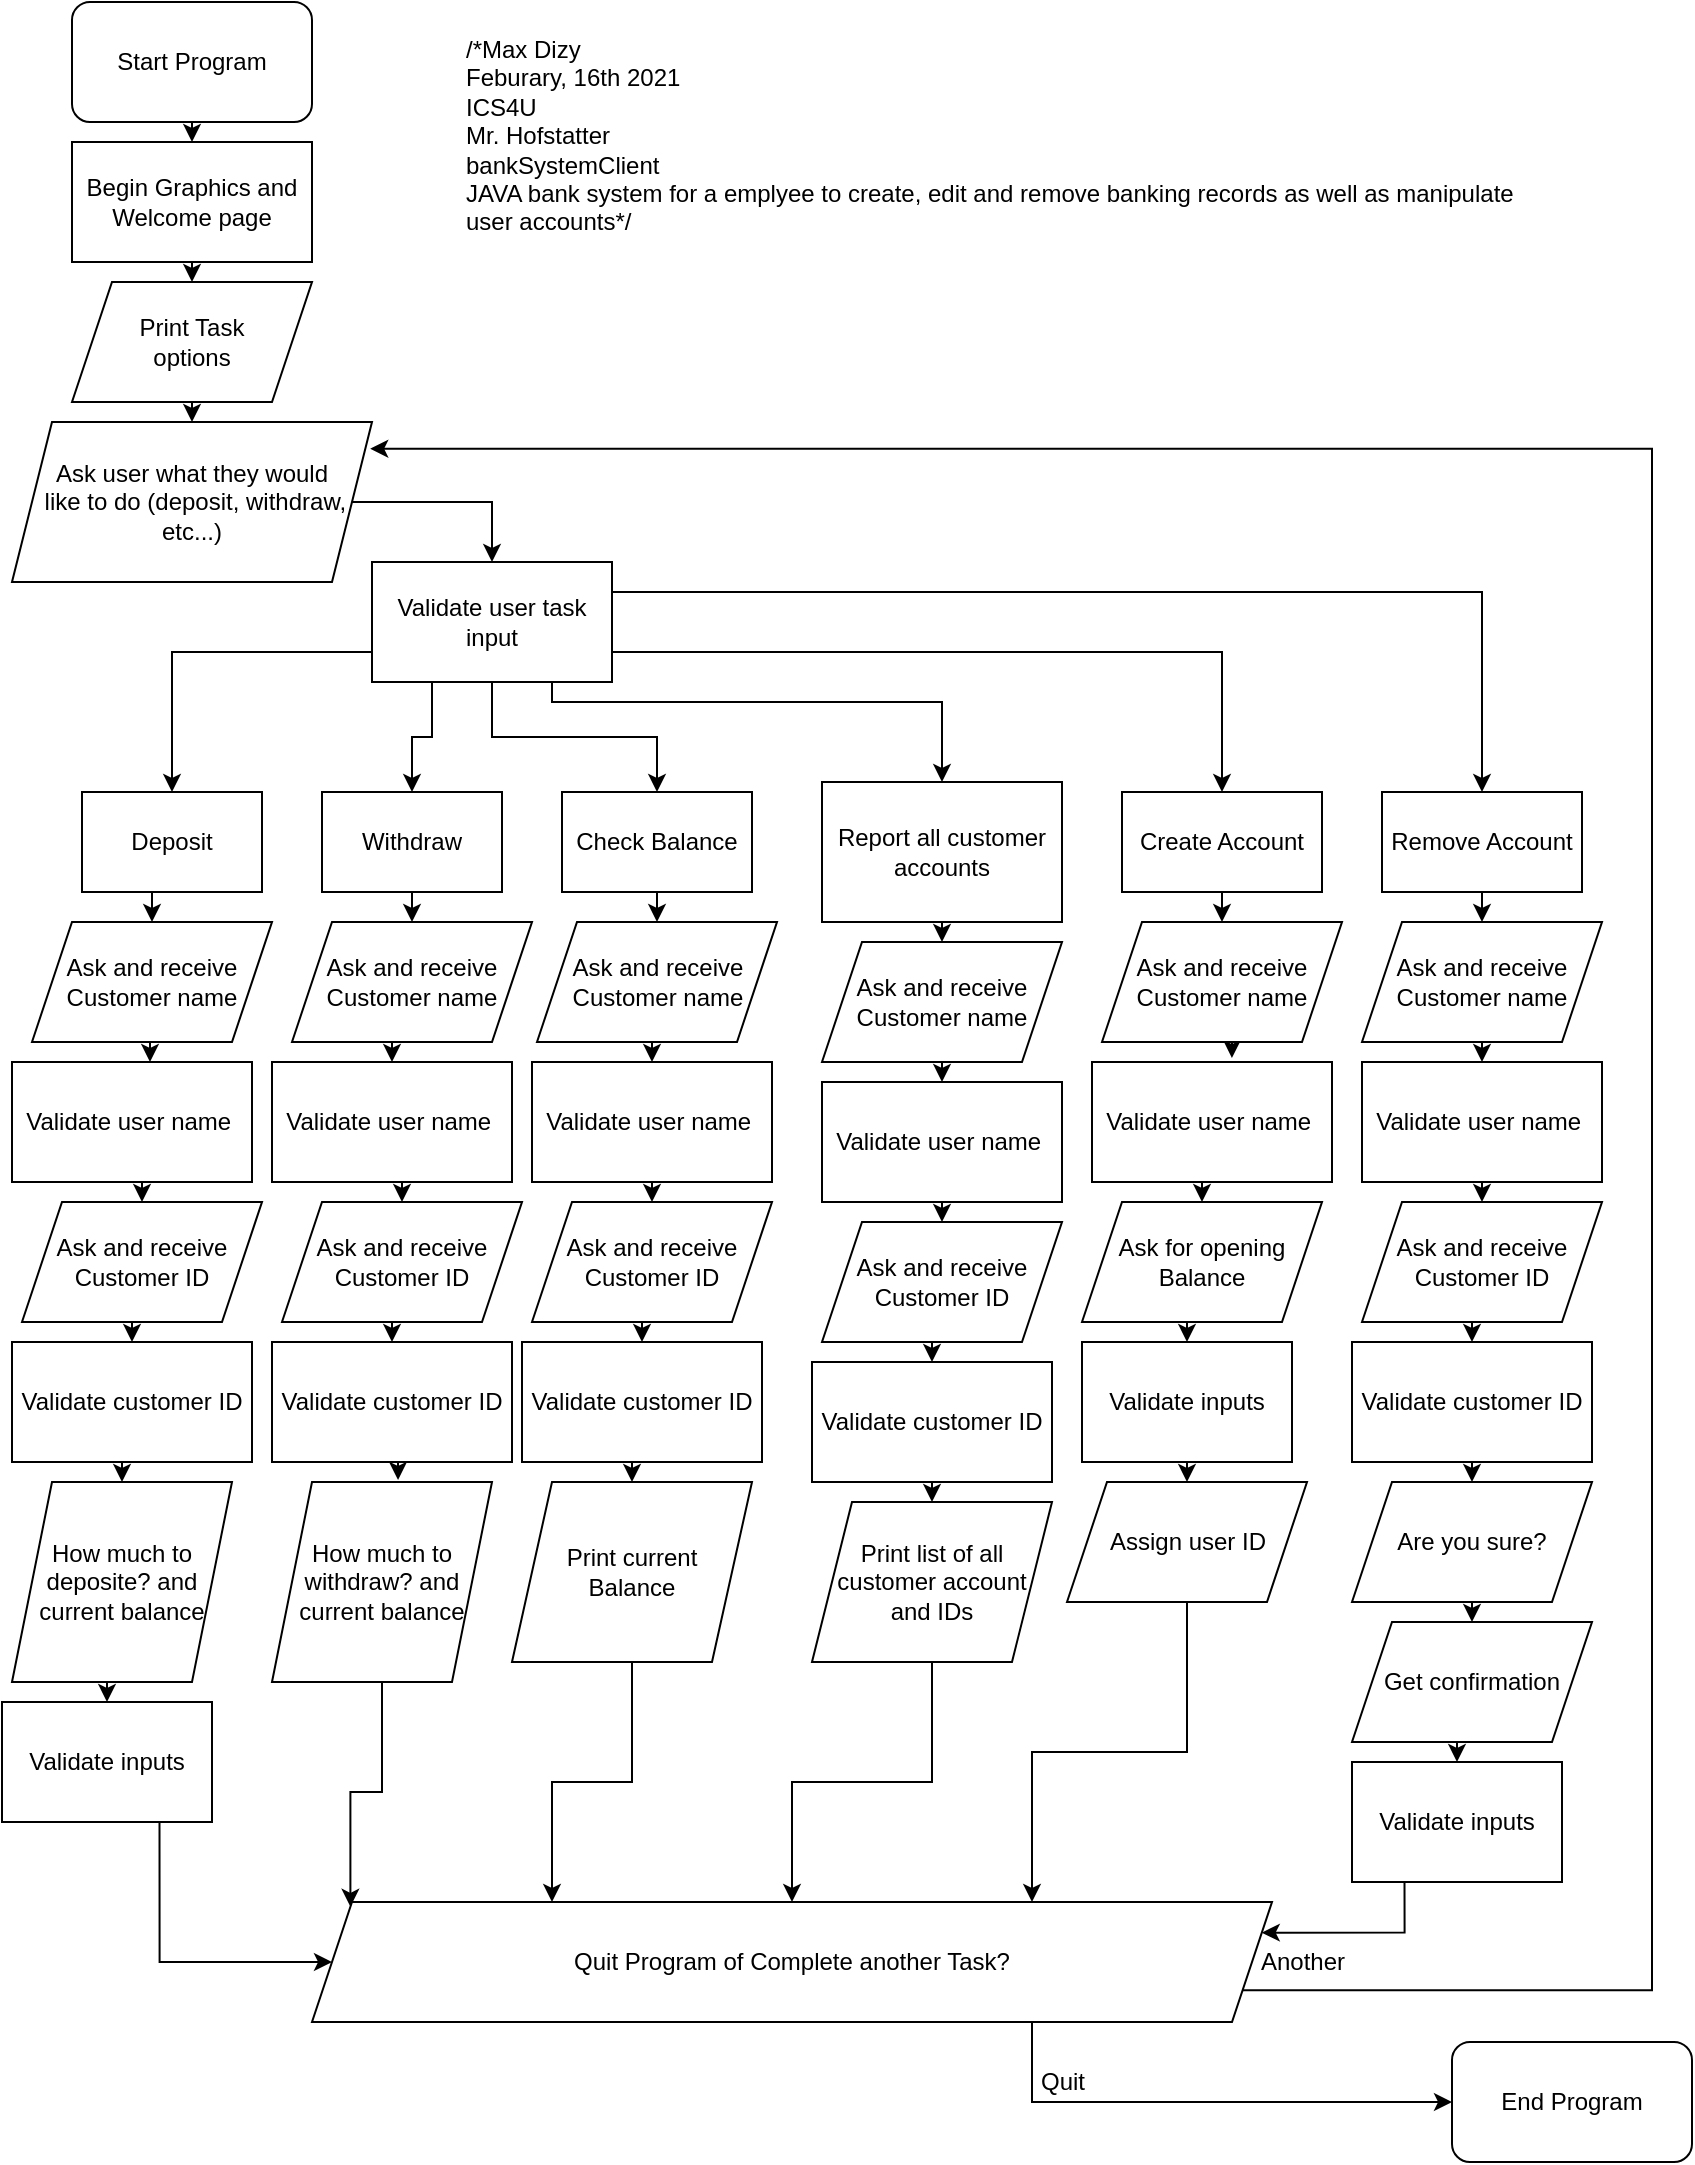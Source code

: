 <mxfile version="13.8.7" type="device"><diagram id="o7tpdZ11F8jsAVVmXsrB" name="Page-1"><mxGraphModel dx="1185" dy="595" grid="1" gridSize="10" guides="1" tooltips="1" connect="1" arrows="1" fold="1" page="1" pageScale="1" pageWidth="850" pageHeight="1100" math="0" shadow="0"><root><mxCell id="0"/><mxCell id="1" parent="0"/><mxCell id="bMxa3wwj_F6WBRuNxhuf-54" style="edgeStyle=orthogonalEdgeStyle;rounded=0;orthogonalLoop=1;jettySize=auto;html=1;exitX=0.5;exitY=1;exitDx=0;exitDy=0;entryX=0.5;entryY=0;entryDx=0;entryDy=0;" edge="1" parent="1" source="bMxa3wwj_F6WBRuNxhuf-1" target="bMxa3wwj_F6WBRuNxhuf-2"><mxGeometry relative="1" as="geometry"/></mxCell><mxCell id="bMxa3wwj_F6WBRuNxhuf-1" value="Start Program" style="rounded=1;whiteSpace=wrap;html=1;" vertex="1" parent="1"><mxGeometry x="40" y="20" width="120" height="60" as="geometry"/></mxCell><mxCell id="bMxa3wwj_F6WBRuNxhuf-55" style="edgeStyle=orthogonalEdgeStyle;rounded=0;orthogonalLoop=1;jettySize=auto;html=1;exitX=0.5;exitY=1;exitDx=0;exitDy=0;entryX=0.5;entryY=0;entryDx=0;entryDy=0;" edge="1" parent="1" source="bMxa3wwj_F6WBRuNxhuf-2" target="bMxa3wwj_F6WBRuNxhuf-27"><mxGeometry relative="1" as="geometry"/></mxCell><mxCell id="bMxa3wwj_F6WBRuNxhuf-2" value="Begin Graphics and Welcome page" style="rounded=0;whiteSpace=wrap;html=1;" vertex="1" parent="1"><mxGeometry x="40" y="90" width="120" height="60" as="geometry"/></mxCell><mxCell id="bMxa3wwj_F6WBRuNxhuf-57" style="edgeStyle=orthogonalEdgeStyle;rounded=0;orthogonalLoop=1;jettySize=auto;html=1;exitX=1;exitY=0.5;exitDx=0;exitDy=0;entryX=0.5;entryY=0;entryDx=0;entryDy=0;" edge="1" parent="1" source="bMxa3wwj_F6WBRuNxhuf-3" target="bMxa3wwj_F6WBRuNxhuf-8"><mxGeometry relative="1" as="geometry"><Array as="points"><mxPoint x="250" y="270"/></Array></mxGeometry></mxCell><mxCell id="bMxa3wwj_F6WBRuNxhuf-3" value="Ask user what they would&lt;br&gt;&amp;nbsp;like to do (deposit, withdraw, etc...)" style="shape=parallelogram;perimeter=parallelogramPerimeter;whiteSpace=wrap;html=1;fixedSize=1;" vertex="1" parent="1"><mxGeometry x="10" y="230" width="180" height="80" as="geometry"/></mxCell><mxCell id="bMxa3wwj_F6WBRuNxhuf-67" style="edgeStyle=orthogonalEdgeStyle;rounded=0;orthogonalLoop=1;jettySize=auto;html=1;exitX=0.5;exitY=1;exitDx=0;exitDy=0;entryX=0.575;entryY=0;entryDx=0;entryDy=0;entryPerimeter=0;" edge="1" parent="1" source="bMxa3wwj_F6WBRuNxhuf-5" target="bMxa3wwj_F6WBRuNxhuf-9"><mxGeometry relative="1" as="geometry"/></mxCell><mxCell id="bMxa3wwj_F6WBRuNxhuf-5" value="Ask and receive &lt;br&gt;Customer name" style="shape=parallelogram;perimeter=parallelogramPerimeter;whiteSpace=wrap;html=1;fixedSize=1;" vertex="1" parent="1"><mxGeometry x="20" y="480" width="120" height="60" as="geometry"/></mxCell><mxCell id="bMxa3wwj_F6WBRuNxhuf-59" style="edgeStyle=orthogonalEdgeStyle;rounded=0;orthogonalLoop=1;jettySize=auto;html=1;exitX=0;exitY=0.75;exitDx=0;exitDy=0;entryX=0.5;entryY=0;entryDx=0;entryDy=0;" edge="1" parent="1" source="bMxa3wwj_F6WBRuNxhuf-8" target="bMxa3wwj_F6WBRuNxhuf-11"><mxGeometry relative="1" as="geometry"/></mxCell><mxCell id="bMxa3wwj_F6WBRuNxhuf-60" style="edgeStyle=orthogonalEdgeStyle;rounded=0;orthogonalLoop=1;jettySize=auto;html=1;exitX=0.25;exitY=1;exitDx=0;exitDy=0;entryX=0.5;entryY=0;entryDx=0;entryDy=0;" edge="1" parent="1" source="bMxa3wwj_F6WBRuNxhuf-8" target="bMxa3wwj_F6WBRuNxhuf-12"><mxGeometry relative="1" as="geometry"/></mxCell><mxCell id="bMxa3wwj_F6WBRuNxhuf-61" style="edgeStyle=orthogonalEdgeStyle;rounded=0;orthogonalLoop=1;jettySize=auto;html=1;entryX=0.5;entryY=0;entryDx=0;entryDy=0;" edge="1" parent="1" source="bMxa3wwj_F6WBRuNxhuf-8" target="bMxa3wwj_F6WBRuNxhuf-13"><mxGeometry relative="1" as="geometry"/></mxCell><mxCell id="bMxa3wwj_F6WBRuNxhuf-62" style="edgeStyle=orthogonalEdgeStyle;rounded=0;orthogonalLoop=1;jettySize=auto;html=1;exitX=0.75;exitY=1;exitDx=0;exitDy=0;entryX=0.5;entryY=0;entryDx=0;entryDy=0;" edge="1" parent="1" source="bMxa3wwj_F6WBRuNxhuf-8" target="bMxa3wwj_F6WBRuNxhuf-14"><mxGeometry relative="1" as="geometry"><Array as="points"><mxPoint x="280" y="370"/><mxPoint x="475" y="370"/></Array></mxGeometry></mxCell><mxCell id="bMxa3wwj_F6WBRuNxhuf-63" style="edgeStyle=orthogonalEdgeStyle;rounded=0;orthogonalLoop=1;jettySize=auto;html=1;exitX=1;exitY=0.75;exitDx=0;exitDy=0;entryX=0.5;entryY=0;entryDx=0;entryDy=0;" edge="1" parent="1" source="bMxa3wwj_F6WBRuNxhuf-8" target="bMxa3wwj_F6WBRuNxhuf-16"><mxGeometry relative="1" as="geometry"/></mxCell><mxCell id="bMxa3wwj_F6WBRuNxhuf-64" style="edgeStyle=orthogonalEdgeStyle;rounded=0;orthogonalLoop=1;jettySize=auto;html=1;exitX=1;exitY=0.25;exitDx=0;exitDy=0;entryX=0.5;entryY=0;entryDx=0;entryDy=0;" edge="1" parent="1" source="bMxa3wwj_F6WBRuNxhuf-8" target="bMxa3wwj_F6WBRuNxhuf-15"><mxGeometry relative="1" as="geometry"/></mxCell><mxCell id="bMxa3wwj_F6WBRuNxhuf-8" value="Validate user task input" style="rounded=0;whiteSpace=wrap;html=1;" vertex="1" parent="1"><mxGeometry x="190" y="300" width="120" height="60" as="geometry"/></mxCell><mxCell id="bMxa3wwj_F6WBRuNxhuf-68" style="edgeStyle=orthogonalEdgeStyle;rounded=0;orthogonalLoop=1;jettySize=auto;html=1;exitX=0.5;exitY=1;exitDx=0;exitDy=0;entryX=0.5;entryY=0;entryDx=0;entryDy=0;" edge="1" parent="1" source="bMxa3wwj_F6WBRuNxhuf-9" target="bMxa3wwj_F6WBRuNxhuf-28"><mxGeometry relative="1" as="geometry"/></mxCell><mxCell id="bMxa3wwj_F6WBRuNxhuf-9" value="Validate user name&amp;nbsp;" style="rounded=0;whiteSpace=wrap;html=1;" vertex="1" parent="1"><mxGeometry x="10" y="550" width="120" height="60" as="geometry"/></mxCell><mxCell id="bMxa3wwj_F6WBRuNxhuf-66" style="edgeStyle=orthogonalEdgeStyle;rounded=0;orthogonalLoop=1;jettySize=auto;html=1;exitX=0.5;exitY=1;exitDx=0;exitDy=0;entryX=0.5;entryY=0;entryDx=0;entryDy=0;" edge="1" parent="1" source="bMxa3wwj_F6WBRuNxhuf-11" target="bMxa3wwj_F6WBRuNxhuf-5"><mxGeometry relative="1" as="geometry"/></mxCell><mxCell id="bMxa3wwj_F6WBRuNxhuf-11" value="Deposit" style="rounded=0;whiteSpace=wrap;html=1;" vertex="1" parent="1"><mxGeometry x="45" y="415" width="90" height="50" as="geometry"/></mxCell><mxCell id="bMxa3wwj_F6WBRuNxhuf-72" style="edgeStyle=orthogonalEdgeStyle;rounded=0;orthogonalLoop=1;jettySize=auto;html=1;exitX=0.5;exitY=1;exitDx=0;exitDy=0;entryX=0.5;entryY=0;entryDx=0;entryDy=0;" edge="1" parent="1" source="bMxa3wwj_F6WBRuNxhuf-12" target="bMxa3wwj_F6WBRuNxhuf-17"><mxGeometry relative="1" as="geometry"/></mxCell><mxCell id="bMxa3wwj_F6WBRuNxhuf-12" value="Withdraw" style="rounded=0;whiteSpace=wrap;html=1;" vertex="1" parent="1"><mxGeometry x="165" y="415" width="90" height="50" as="geometry"/></mxCell><mxCell id="bMxa3wwj_F6WBRuNxhuf-77" style="edgeStyle=orthogonalEdgeStyle;rounded=0;orthogonalLoop=1;jettySize=auto;html=1;exitX=0.5;exitY=1;exitDx=0;exitDy=0;entryX=0.5;entryY=0;entryDx=0;entryDy=0;" edge="1" parent="1" source="bMxa3wwj_F6WBRuNxhuf-13" target="bMxa3wwj_F6WBRuNxhuf-18"><mxGeometry relative="1" as="geometry"/></mxCell><mxCell id="bMxa3wwj_F6WBRuNxhuf-13" value="Check Balance" style="rounded=0;whiteSpace=wrap;html=1;" vertex="1" parent="1"><mxGeometry x="285" y="415" width="95" height="50" as="geometry"/></mxCell><mxCell id="bMxa3wwj_F6WBRuNxhuf-82" style="edgeStyle=orthogonalEdgeStyle;rounded=0;orthogonalLoop=1;jettySize=auto;html=1;exitX=0.5;exitY=1;exitDx=0;exitDy=0;entryX=0.5;entryY=0;entryDx=0;entryDy=0;" edge="1" parent="1" source="bMxa3wwj_F6WBRuNxhuf-14" target="bMxa3wwj_F6WBRuNxhuf-19"><mxGeometry relative="1" as="geometry"/></mxCell><mxCell id="bMxa3wwj_F6WBRuNxhuf-14" value="Report all customer accounts" style="rounded=0;whiteSpace=wrap;html=1;" vertex="1" parent="1"><mxGeometry x="415" y="410" width="120" height="70" as="geometry"/></mxCell><mxCell id="bMxa3wwj_F6WBRuNxhuf-93" style="edgeStyle=orthogonalEdgeStyle;rounded=0;orthogonalLoop=1;jettySize=auto;html=1;exitX=0.5;exitY=1;exitDx=0;exitDy=0;entryX=0.5;entryY=0;entryDx=0;entryDy=0;" edge="1" parent="1" source="bMxa3wwj_F6WBRuNxhuf-15" target="bMxa3wwj_F6WBRuNxhuf-21"><mxGeometry relative="1" as="geometry"/></mxCell><mxCell id="bMxa3wwj_F6WBRuNxhuf-15" value="Remove Account" style="rounded=0;whiteSpace=wrap;html=1;" vertex="1" parent="1"><mxGeometry x="695" y="415" width="100" height="50" as="geometry"/></mxCell><mxCell id="bMxa3wwj_F6WBRuNxhuf-87" style="edgeStyle=orthogonalEdgeStyle;rounded=0;orthogonalLoop=1;jettySize=auto;html=1;exitX=0.5;exitY=1;exitDx=0;exitDy=0;entryX=0.5;entryY=0;entryDx=0;entryDy=0;" edge="1" parent="1" source="bMxa3wwj_F6WBRuNxhuf-16" target="bMxa3wwj_F6WBRuNxhuf-20"><mxGeometry relative="1" as="geometry"/></mxCell><mxCell id="bMxa3wwj_F6WBRuNxhuf-16" value="Create Account" style="rounded=0;whiteSpace=wrap;html=1;" vertex="1" parent="1"><mxGeometry x="565" y="415" width="100" height="50" as="geometry"/></mxCell><mxCell id="bMxa3wwj_F6WBRuNxhuf-73" style="edgeStyle=orthogonalEdgeStyle;rounded=0;orthogonalLoop=1;jettySize=auto;html=1;exitX=0.5;exitY=1;exitDx=0;exitDy=0;entryX=0.5;entryY=0;entryDx=0;entryDy=0;" edge="1" parent="1" source="bMxa3wwj_F6WBRuNxhuf-17" target="bMxa3wwj_F6WBRuNxhuf-22"><mxGeometry relative="1" as="geometry"/></mxCell><mxCell id="bMxa3wwj_F6WBRuNxhuf-17" value="Ask and receive &lt;br&gt;Customer name" style="shape=parallelogram;perimeter=parallelogramPerimeter;whiteSpace=wrap;html=1;fixedSize=1;" vertex="1" parent="1"><mxGeometry x="150" y="480" width="120" height="60" as="geometry"/></mxCell><mxCell id="bMxa3wwj_F6WBRuNxhuf-78" style="edgeStyle=orthogonalEdgeStyle;rounded=0;orthogonalLoop=1;jettySize=auto;html=1;exitX=0.5;exitY=1;exitDx=0;exitDy=0;entryX=0.5;entryY=0;entryDx=0;entryDy=0;" edge="1" parent="1" source="bMxa3wwj_F6WBRuNxhuf-18" target="bMxa3wwj_F6WBRuNxhuf-23"><mxGeometry relative="1" as="geometry"/></mxCell><mxCell id="bMxa3wwj_F6WBRuNxhuf-18" value="Ask and receive &lt;br&gt;Customer name" style="shape=parallelogram;perimeter=parallelogramPerimeter;whiteSpace=wrap;html=1;fixedSize=1;" vertex="1" parent="1"><mxGeometry x="272.5" y="480" width="120" height="60" as="geometry"/></mxCell><mxCell id="bMxa3wwj_F6WBRuNxhuf-83" style="edgeStyle=orthogonalEdgeStyle;rounded=0;orthogonalLoop=1;jettySize=auto;html=1;exitX=0.5;exitY=1;exitDx=0;exitDy=0;entryX=0.5;entryY=0;entryDx=0;entryDy=0;" edge="1" parent="1" source="bMxa3wwj_F6WBRuNxhuf-19" target="bMxa3wwj_F6WBRuNxhuf-24"><mxGeometry relative="1" as="geometry"/></mxCell><mxCell id="bMxa3wwj_F6WBRuNxhuf-19" value="Ask and receive &lt;br&gt;Customer name" style="shape=parallelogram;perimeter=parallelogramPerimeter;whiteSpace=wrap;html=1;fixedSize=1;" vertex="1" parent="1"><mxGeometry x="415" y="490" width="120" height="60" as="geometry"/></mxCell><mxCell id="bMxa3wwj_F6WBRuNxhuf-88" style="edgeStyle=orthogonalEdgeStyle;rounded=0;orthogonalLoop=1;jettySize=auto;html=1;exitX=0.5;exitY=1;exitDx=0;exitDy=0;entryX=0.583;entryY=-0.033;entryDx=0;entryDy=0;entryPerimeter=0;" edge="1" parent="1" source="bMxa3wwj_F6WBRuNxhuf-20" target="bMxa3wwj_F6WBRuNxhuf-25"><mxGeometry relative="1" as="geometry"/></mxCell><mxCell id="bMxa3wwj_F6WBRuNxhuf-20" value="Ask and receive &lt;br&gt;Customer name" style="shape=parallelogram;perimeter=parallelogramPerimeter;whiteSpace=wrap;html=1;fixedSize=1;" vertex="1" parent="1"><mxGeometry x="555" y="480" width="120" height="60" as="geometry"/></mxCell><mxCell id="bMxa3wwj_F6WBRuNxhuf-94" style="edgeStyle=orthogonalEdgeStyle;rounded=0;orthogonalLoop=1;jettySize=auto;html=1;exitX=0.5;exitY=1;exitDx=0;exitDy=0;entryX=0.5;entryY=0;entryDx=0;entryDy=0;" edge="1" parent="1" source="bMxa3wwj_F6WBRuNxhuf-21" target="bMxa3wwj_F6WBRuNxhuf-26"><mxGeometry relative="1" as="geometry"/></mxCell><mxCell id="bMxa3wwj_F6WBRuNxhuf-21" value="Ask and receive &lt;br&gt;Customer name" style="shape=parallelogram;perimeter=parallelogramPerimeter;whiteSpace=wrap;html=1;fixedSize=1;" vertex="1" parent="1"><mxGeometry x="685" y="480" width="120" height="60" as="geometry"/></mxCell><mxCell id="bMxa3wwj_F6WBRuNxhuf-74" style="edgeStyle=orthogonalEdgeStyle;rounded=0;orthogonalLoop=1;jettySize=auto;html=1;exitX=0.5;exitY=1;exitDx=0;exitDy=0;entryX=0.5;entryY=0;entryDx=0;entryDy=0;" edge="1" parent="1" source="bMxa3wwj_F6WBRuNxhuf-22" target="bMxa3wwj_F6WBRuNxhuf-30"><mxGeometry relative="1" as="geometry"/></mxCell><mxCell id="bMxa3wwj_F6WBRuNxhuf-22" value="Validate user name&amp;nbsp;" style="rounded=0;whiteSpace=wrap;html=1;" vertex="1" parent="1"><mxGeometry x="140" y="550" width="120" height="60" as="geometry"/></mxCell><mxCell id="bMxa3wwj_F6WBRuNxhuf-79" style="edgeStyle=orthogonalEdgeStyle;rounded=0;orthogonalLoop=1;jettySize=auto;html=1;exitX=0.5;exitY=1;exitDx=0;exitDy=0;entryX=0.5;entryY=0;entryDx=0;entryDy=0;" edge="1" parent="1" source="bMxa3wwj_F6WBRuNxhuf-23" target="bMxa3wwj_F6WBRuNxhuf-32"><mxGeometry relative="1" as="geometry"/></mxCell><mxCell id="bMxa3wwj_F6WBRuNxhuf-23" value="Validate user name&amp;nbsp;" style="rounded=0;whiteSpace=wrap;html=1;" vertex="1" parent="1"><mxGeometry x="270" y="550" width="120" height="60" as="geometry"/></mxCell><mxCell id="bMxa3wwj_F6WBRuNxhuf-84" style="edgeStyle=orthogonalEdgeStyle;rounded=0;orthogonalLoop=1;jettySize=auto;html=1;exitX=0.5;exitY=1;exitDx=0;exitDy=0;entryX=0.5;entryY=0;entryDx=0;entryDy=0;" edge="1" parent="1" source="bMxa3wwj_F6WBRuNxhuf-24" target="bMxa3wwj_F6WBRuNxhuf-34"><mxGeometry relative="1" as="geometry"/></mxCell><mxCell id="bMxa3wwj_F6WBRuNxhuf-24" value="Validate user name&amp;nbsp;" style="rounded=0;whiteSpace=wrap;html=1;" vertex="1" parent="1"><mxGeometry x="415" y="560" width="120" height="60" as="geometry"/></mxCell><mxCell id="bMxa3wwj_F6WBRuNxhuf-89" style="edgeStyle=orthogonalEdgeStyle;rounded=0;orthogonalLoop=1;jettySize=auto;html=1;exitX=0.5;exitY=1;exitDx=0;exitDy=0;entryX=0.5;entryY=0;entryDx=0;entryDy=0;" edge="1" parent="1" source="bMxa3wwj_F6WBRuNxhuf-25" target="bMxa3wwj_F6WBRuNxhuf-46"><mxGeometry relative="1" as="geometry"/></mxCell><mxCell id="bMxa3wwj_F6WBRuNxhuf-25" value="Validate user name&amp;nbsp;" style="rounded=0;whiteSpace=wrap;html=1;" vertex="1" parent="1"><mxGeometry x="550" y="550" width="120" height="60" as="geometry"/></mxCell><mxCell id="bMxa3wwj_F6WBRuNxhuf-95" style="edgeStyle=orthogonalEdgeStyle;rounded=0;orthogonalLoop=1;jettySize=auto;html=1;exitX=0.5;exitY=1;exitDx=0;exitDy=0;entryX=0.5;entryY=0;entryDx=0;entryDy=0;" edge="1" parent="1" source="bMxa3wwj_F6WBRuNxhuf-26" target="bMxa3wwj_F6WBRuNxhuf-38"><mxGeometry relative="1" as="geometry"/></mxCell><mxCell id="bMxa3wwj_F6WBRuNxhuf-26" value="Validate user name&amp;nbsp;" style="rounded=0;whiteSpace=wrap;html=1;" vertex="1" parent="1"><mxGeometry x="685" y="550" width="120" height="60" as="geometry"/></mxCell><mxCell id="bMxa3wwj_F6WBRuNxhuf-56" style="edgeStyle=orthogonalEdgeStyle;rounded=0;orthogonalLoop=1;jettySize=auto;html=1;exitX=0.5;exitY=1;exitDx=0;exitDy=0;entryX=0.5;entryY=0;entryDx=0;entryDy=0;" edge="1" parent="1" source="bMxa3wwj_F6WBRuNxhuf-27" target="bMxa3wwj_F6WBRuNxhuf-3"><mxGeometry relative="1" as="geometry"/></mxCell><mxCell id="bMxa3wwj_F6WBRuNxhuf-27" value="Print Task &lt;br&gt;options" style="shape=parallelogram;perimeter=parallelogramPerimeter;whiteSpace=wrap;html=1;fixedSize=1;" vertex="1" parent="1"><mxGeometry x="40" y="160" width="120" height="60" as="geometry"/></mxCell><mxCell id="bMxa3wwj_F6WBRuNxhuf-69" style="edgeStyle=orthogonalEdgeStyle;rounded=0;orthogonalLoop=1;jettySize=auto;html=1;exitX=0.5;exitY=1;exitDx=0;exitDy=0;entryX=0.5;entryY=0;entryDx=0;entryDy=0;" edge="1" parent="1" source="bMxa3wwj_F6WBRuNxhuf-28" target="bMxa3wwj_F6WBRuNxhuf-29"><mxGeometry relative="1" as="geometry"/></mxCell><mxCell id="bMxa3wwj_F6WBRuNxhuf-28" value="Ask and receive Customer ID" style="shape=parallelogram;perimeter=parallelogramPerimeter;whiteSpace=wrap;html=1;fixedSize=1;" vertex="1" parent="1"><mxGeometry x="15" y="620" width="120" height="60" as="geometry"/></mxCell><mxCell id="bMxa3wwj_F6WBRuNxhuf-70" style="edgeStyle=orthogonalEdgeStyle;rounded=0;orthogonalLoop=1;jettySize=auto;html=1;exitX=0.5;exitY=1;exitDx=0;exitDy=0;entryX=0.5;entryY=0;entryDx=0;entryDy=0;" edge="1" parent="1" source="bMxa3wwj_F6WBRuNxhuf-29" target="bMxa3wwj_F6WBRuNxhuf-40"><mxGeometry relative="1" as="geometry"/></mxCell><mxCell id="bMxa3wwj_F6WBRuNxhuf-29" value="Validate customer ID" style="rounded=0;whiteSpace=wrap;html=1;" vertex="1" parent="1"><mxGeometry x="10" y="690" width="120" height="60" as="geometry"/></mxCell><mxCell id="bMxa3wwj_F6WBRuNxhuf-75" style="edgeStyle=orthogonalEdgeStyle;rounded=0;orthogonalLoop=1;jettySize=auto;html=1;exitX=0.5;exitY=1;exitDx=0;exitDy=0;entryX=0.5;entryY=0;entryDx=0;entryDy=0;" edge="1" parent="1" source="bMxa3wwj_F6WBRuNxhuf-30" target="bMxa3wwj_F6WBRuNxhuf-31"><mxGeometry relative="1" as="geometry"/></mxCell><mxCell id="bMxa3wwj_F6WBRuNxhuf-30" value="Ask and receive Customer ID" style="shape=parallelogram;perimeter=parallelogramPerimeter;whiteSpace=wrap;html=1;fixedSize=1;" vertex="1" parent="1"><mxGeometry x="145" y="620" width="120" height="60" as="geometry"/></mxCell><mxCell id="bMxa3wwj_F6WBRuNxhuf-76" style="edgeStyle=orthogonalEdgeStyle;rounded=0;orthogonalLoop=1;jettySize=auto;html=1;exitX=0.5;exitY=1;exitDx=0;exitDy=0;entryX=0.573;entryY=-0.01;entryDx=0;entryDy=0;entryPerimeter=0;" edge="1" parent="1" source="bMxa3wwj_F6WBRuNxhuf-31" target="bMxa3wwj_F6WBRuNxhuf-43"><mxGeometry relative="1" as="geometry"/></mxCell><mxCell id="bMxa3wwj_F6WBRuNxhuf-31" value="Validate customer ID" style="rounded=0;whiteSpace=wrap;html=1;" vertex="1" parent="1"><mxGeometry x="140" y="690" width="120" height="60" as="geometry"/></mxCell><mxCell id="bMxa3wwj_F6WBRuNxhuf-80" style="edgeStyle=orthogonalEdgeStyle;rounded=0;orthogonalLoop=1;jettySize=auto;html=1;exitX=0.5;exitY=1;exitDx=0;exitDy=0;entryX=0.5;entryY=0;entryDx=0;entryDy=0;" edge="1" parent="1" source="bMxa3wwj_F6WBRuNxhuf-32" target="bMxa3wwj_F6WBRuNxhuf-33"><mxGeometry relative="1" as="geometry"/></mxCell><mxCell id="bMxa3wwj_F6WBRuNxhuf-32" value="Ask and receive Customer ID" style="shape=parallelogram;perimeter=parallelogramPerimeter;whiteSpace=wrap;html=1;fixedSize=1;" vertex="1" parent="1"><mxGeometry x="270" y="620" width="120" height="60" as="geometry"/></mxCell><mxCell id="bMxa3wwj_F6WBRuNxhuf-81" style="edgeStyle=orthogonalEdgeStyle;rounded=0;orthogonalLoop=1;jettySize=auto;html=1;exitX=0.5;exitY=1;exitDx=0;exitDy=0;entryX=0.5;entryY=0;entryDx=0;entryDy=0;" edge="1" parent="1" source="bMxa3wwj_F6WBRuNxhuf-33" target="bMxa3wwj_F6WBRuNxhuf-44"><mxGeometry relative="1" as="geometry"/></mxCell><mxCell id="bMxa3wwj_F6WBRuNxhuf-33" value="Validate customer ID" style="rounded=0;whiteSpace=wrap;html=1;" vertex="1" parent="1"><mxGeometry x="265" y="690" width="120" height="60" as="geometry"/></mxCell><mxCell id="bMxa3wwj_F6WBRuNxhuf-85" style="edgeStyle=orthogonalEdgeStyle;rounded=0;orthogonalLoop=1;jettySize=auto;html=1;exitX=0.5;exitY=1;exitDx=0;exitDy=0;entryX=0.5;entryY=0;entryDx=0;entryDy=0;" edge="1" parent="1" source="bMxa3wwj_F6WBRuNxhuf-34" target="bMxa3wwj_F6WBRuNxhuf-35"><mxGeometry relative="1" as="geometry"/></mxCell><mxCell id="bMxa3wwj_F6WBRuNxhuf-34" value="Ask and receive Customer ID" style="shape=parallelogram;perimeter=parallelogramPerimeter;whiteSpace=wrap;html=1;fixedSize=1;" vertex="1" parent="1"><mxGeometry x="415" y="630" width="120" height="60" as="geometry"/></mxCell><mxCell id="bMxa3wwj_F6WBRuNxhuf-86" style="edgeStyle=orthogonalEdgeStyle;rounded=0;orthogonalLoop=1;jettySize=auto;html=1;exitX=0.5;exitY=1;exitDx=0;exitDy=0;entryX=0.5;entryY=0;entryDx=0;entryDy=0;" edge="1" parent="1" source="bMxa3wwj_F6WBRuNxhuf-35" target="bMxa3wwj_F6WBRuNxhuf-45"><mxGeometry relative="1" as="geometry"/></mxCell><mxCell id="bMxa3wwj_F6WBRuNxhuf-35" value="Validate customer ID" style="rounded=0;whiteSpace=wrap;html=1;" vertex="1" parent="1"><mxGeometry x="410" y="700" width="120" height="60" as="geometry"/></mxCell><mxCell id="bMxa3wwj_F6WBRuNxhuf-96" style="edgeStyle=orthogonalEdgeStyle;rounded=0;orthogonalLoop=1;jettySize=auto;html=1;exitX=0.5;exitY=1;exitDx=0;exitDy=0;entryX=0.5;entryY=0;entryDx=0;entryDy=0;" edge="1" parent="1" source="bMxa3wwj_F6WBRuNxhuf-38" target="bMxa3wwj_F6WBRuNxhuf-39"><mxGeometry relative="1" as="geometry"/></mxCell><mxCell id="bMxa3wwj_F6WBRuNxhuf-38" value="Ask and receive Customer ID" style="shape=parallelogram;perimeter=parallelogramPerimeter;whiteSpace=wrap;html=1;fixedSize=1;" vertex="1" parent="1"><mxGeometry x="685" y="620" width="120" height="60" as="geometry"/></mxCell><mxCell id="bMxa3wwj_F6WBRuNxhuf-97" style="edgeStyle=orthogonalEdgeStyle;rounded=0;orthogonalLoop=1;jettySize=auto;html=1;exitX=0.5;exitY=1;exitDx=0;exitDy=0;entryX=0.5;entryY=0;entryDx=0;entryDy=0;" edge="1" parent="1" source="bMxa3wwj_F6WBRuNxhuf-39" target="bMxa3wwj_F6WBRuNxhuf-50"><mxGeometry relative="1" as="geometry"/></mxCell><mxCell id="bMxa3wwj_F6WBRuNxhuf-39" value="Validate customer ID" style="rounded=0;whiteSpace=wrap;html=1;" vertex="1" parent="1"><mxGeometry x="680" y="690" width="120" height="60" as="geometry"/></mxCell><mxCell id="bMxa3wwj_F6WBRuNxhuf-71" style="edgeStyle=orthogonalEdgeStyle;rounded=0;orthogonalLoop=1;jettySize=auto;html=1;exitX=0.5;exitY=1;exitDx=0;exitDy=0;entryX=0.5;entryY=0;entryDx=0;entryDy=0;" edge="1" parent="1" source="bMxa3wwj_F6WBRuNxhuf-40" target="bMxa3wwj_F6WBRuNxhuf-41"><mxGeometry relative="1" as="geometry"/></mxCell><mxCell id="bMxa3wwj_F6WBRuNxhuf-40" value="How much to deposite? and current balance" style="shape=parallelogram;perimeter=parallelogramPerimeter;whiteSpace=wrap;html=1;fixedSize=1;" vertex="1" parent="1"><mxGeometry x="10" y="760" width="110" height="100" as="geometry"/></mxCell><mxCell id="bMxa3wwj_F6WBRuNxhuf-100" style="edgeStyle=orthogonalEdgeStyle;rounded=0;orthogonalLoop=1;jettySize=auto;html=1;exitX=0.75;exitY=1;exitDx=0;exitDy=0;entryX=0;entryY=0.5;entryDx=0;entryDy=0;" edge="1" parent="1" source="bMxa3wwj_F6WBRuNxhuf-41" target="bMxa3wwj_F6WBRuNxhuf-53"><mxGeometry relative="1" as="geometry"><Array as="points"><mxPoint x="84" y="1000"/></Array></mxGeometry></mxCell><mxCell id="bMxa3wwj_F6WBRuNxhuf-41" value="Validate inputs" style="rounded=0;whiteSpace=wrap;html=1;" vertex="1" parent="1"><mxGeometry x="5" y="870" width="105" height="60" as="geometry"/></mxCell><mxCell id="bMxa3wwj_F6WBRuNxhuf-101" style="edgeStyle=orthogonalEdgeStyle;rounded=0;orthogonalLoop=1;jettySize=auto;html=1;exitX=0.5;exitY=1;exitDx=0;exitDy=0;entryX=0;entryY=0;entryDx=0;entryDy=0;" edge="1" parent="1" source="bMxa3wwj_F6WBRuNxhuf-43" target="bMxa3wwj_F6WBRuNxhuf-53"><mxGeometry relative="1" as="geometry"/></mxCell><mxCell id="bMxa3wwj_F6WBRuNxhuf-43" value="How much to withdraw? and current balance" style="shape=parallelogram;perimeter=parallelogramPerimeter;whiteSpace=wrap;html=1;fixedSize=1;" vertex="1" parent="1"><mxGeometry x="140" y="760" width="110" height="100" as="geometry"/></mxCell><mxCell id="bMxa3wwj_F6WBRuNxhuf-102" style="edgeStyle=orthogonalEdgeStyle;rounded=0;orthogonalLoop=1;jettySize=auto;html=1;entryX=0.25;entryY=0;entryDx=0;entryDy=0;" edge="1" parent="1" source="bMxa3wwj_F6WBRuNxhuf-44" target="bMxa3wwj_F6WBRuNxhuf-53"><mxGeometry relative="1" as="geometry"/></mxCell><mxCell id="bMxa3wwj_F6WBRuNxhuf-44" value="Print current &lt;br&gt;Balance" style="shape=parallelogram;perimeter=parallelogramPerimeter;whiteSpace=wrap;html=1;fixedSize=1;" vertex="1" parent="1"><mxGeometry x="260" y="760" width="120" height="90" as="geometry"/></mxCell><mxCell id="bMxa3wwj_F6WBRuNxhuf-106" style="edgeStyle=orthogonalEdgeStyle;rounded=0;orthogonalLoop=1;jettySize=auto;html=1;" edge="1" parent="1" source="bMxa3wwj_F6WBRuNxhuf-45" target="bMxa3wwj_F6WBRuNxhuf-53"><mxGeometry relative="1" as="geometry"/></mxCell><mxCell id="bMxa3wwj_F6WBRuNxhuf-45" value="Print list of all customer account and IDs" style="shape=parallelogram;perimeter=parallelogramPerimeter;whiteSpace=wrap;html=1;fixedSize=1;" vertex="1" parent="1"><mxGeometry x="410" y="770" width="120" height="80" as="geometry"/></mxCell><mxCell id="bMxa3wwj_F6WBRuNxhuf-92" style="edgeStyle=orthogonalEdgeStyle;rounded=0;orthogonalLoop=1;jettySize=auto;html=1;exitX=0.5;exitY=1;exitDx=0;exitDy=0;entryX=0.5;entryY=0;entryDx=0;entryDy=0;" edge="1" parent="1" source="bMxa3wwj_F6WBRuNxhuf-46" target="bMxa3wwj_F6WBRuNxhuf-48"><mxGeometry relative="1" as="geometry"/></mxCell><mxCell id="bMxa3wwj_F6WBRuNxhuf-46" value="Ask for opening Balance" style="shape=parallelogram;perimeter=parallelogramPerimeter;whiteSpace=wrap;html=1;fixedSize=1;" vertex="1" parent="1"><mxGeometry x="545" y="620" width="120" height="60" as="geometry"/></mxCell><mxCell id="bMxa3wwj_F6WBRuNxhuf-91" style="edgeStyle=orthogonalEdgeStyle;rounded=0;orthogonalLoop=1;jettySize=auto;html=1;exitX=0.5;exitY=1;exitDx=0;exitDy=0;entryX=0.5;entryY=0;entryDx=0;entryDy=0;" edge="1" parent="1" source="bMxa3wwj_F6WBRuNxhuf-48" target="bMxa3wwj_F6WBRuNxhuf-49"><mxGeometry relative="1" as="geometry"/></mxCell><mxCell id="bMxa3wwj_F6WBRuNxhuf-48" value="Validate inputs" style="rounded=0;whiteSpace=wrap;html=1;" vertex="1" parent="1"><mxGeometry x="545" y="690" width="105" height="60" as="geometry"/></mxCell><mxCell id="bMxa3wwj_F6WBRuNxhuf-107" style="edgeStyle=orthogonalEdgeStyle;rounded=0;orthogonalLoop=1;jettySize=auto;html=1;entryX=0.75;entryY=0;entryDx=0;entryDy=0;" edge="1" parent="1" source="bMxa3wwj_F6WBRuNxhuf-49" target="bMxa3wwj_F6WBRuNxhuf-53"><mxGeometry relative="1" as="geometry"/></mxCell><mxCell id="bMxa3wwj_F6WBRuNxhuf-49" value="Assign user ID" style="shape=parallelogram;perimeter=parallelogramPerimeter;whiteSpace=wrap;html=1;fixedSize=1;" vertex="1" parent="1"><mxGeometry x="537.5" y="760" width="120" height="60" as="geometry"/></mxCell><mxCell id="bMxa3wwj_F6WBRuNxhuf-98" style="edgeStyle=orthogonalEdgeStyle;rounded=0;orthogonalLoop=1;jettySize=auto;html=1;exitX=0.5;exitY=1;exitDx=0;exitDy=0;entryX=0.5;entryY=0;entryDx=0;entryDy=0;" edge="1" parent="1" source="bMxa3wwj_F6WBRuNxhuf-50" target="bMxa3wwj_F6WBRuNxhuf-51"><mxGeometry relative="1" as="geometry"/></mxCell><mxCell id="bMxa3wwj_F6WBRuNxhuf-50" value="Are you sure?" style="shape=parallelogram;perimeter=parallelogramPerimeter;whiteSpace=wrap;html=1;fixedSize=1;" vertex="1" parent="1"><mxGeometry x="680" y="760" width="120" height="60" as="geometry"/></mxCell><mxCell id="bMxa3wwj_F6WBRuNxhuf-99" style="edgeStyle=orthogonalEdgeStyle;rounded=0;orthogonalLoop=1;jettySize=auto;html=1;exitX=0.5;exitY=1;exitDx=0;exitDy=0;entryX=0.5;entryY=0;entryDx=0;entryDy=0;" edge="1" parent="1" source="bMxa3wwj_F6WBRuNxhuf-51" target="bMxa3wwj_F6WBRuNxhuf-52"><mxGeometry relative="1" as="geometry"/></mxCell><mxCell id="bMxa3wwj_F6WBRuNxhuf-51" value="Get confirmation" style="shape=parallelogram;perimeter=parallelogramPerimeter;whiteSpace=wrap;html=1;fixedSize=1;" vertex="1" parent="1"><mxGeometry x="680" y="830" width="120" height="60" as="geometry"/></mxCell><mxCell id="bMxa3wwj_F6WBRuNxhuf-109" style="edgeStyle=orthogonalEdgeStyle;rounded=0;orthogonalLoop=1;jettySize=auto;html=1;exitX=0.25;exitY=1;exitDx=0;exitDy=0;entryX=1;entryY=0.25;entryDx=0;entryDy=0;" edge="1" parent="1" source="bMxa3wwj_F6WBRuNxhuf-52" target="bMxa3wwj_F6WBRuNxhuf-53"><mxGeometry relative="1" as="geometry"><Array as="points"><mxPoint x="706" y="985"/></Array></mxGeometry></mxCell><mxCell id="bMxa3wwj_F6WBRuNxhuf-52" value="Validate inputs" style="rounded=0;whiteSpace=wrap;html=1;" vertex="1" parent="1"><mxGeometry x="680" y="900" width="105" height="60" as="geometry"/></mxCell><mxCell id="bMxa3wwj_F6WBRuNxhuf-110" style="edgeStyle=orthogonalEdgeStyle;rounded=0;orthogonalLoop=1;jettySize=auto;html=1;exitX=1;exitY=0.75;exitDx=0;exitDy=0;entryX=0.995;entryY=0.167;entryDx=0;entryDy=0;entryPerimeter=0;" edge="1" parent="1" source="bMxa3wwj_F6WBRuNxhuf-53" target="bMxa3wwj_F6WBRuNxhuf-3"><mxGeometry relative="1" as="geometry"><Array as="points"><mxPoint x="830" y="1014"/><mxPoint x="830" y="243"/></Array></mxGeometry></mxCell><mxCell id="bMxa3wwj_F6WBRuNxhuf-113" style="edgeStyle=orthogonalEdgeStyle;rounded=0;orthogonalLoop=1;jettySize=auto;html=1;exitX=0.75;exitY=1;exitDx=0;exitDy=0;entryX=0;entryY=0.5;entryDx=0;entryDy=0;" edge="1" parent="1" source="bMxa3wwj_F6WBRuNxhuf-53" target="bMxa3wwj_F6WBRuNxhuf-112"><mxGeometry relative="1" as="geometry"/></mxCell><mxCell id="bMxa3wwj_F6WBRuNxhuf-53" value="Quit Program of Complete another Task?" style="shape=parallelogram;perimeter=parallelogramPerimeter;whiteSpace=wrap;html=1;fixedSize=1;" vertex="1" parent="1"><mxGeometry x="160" y="970" width="480" height="60" as="geometry"/></mxCell><mxCell id="bMxa3wwj_F6WBRuNxhuf-111" value="Another" style="text;html=1;align=center;verticalAlign=middle;resizable=0;points=[];autosize=1;" vertex="1" parent="1"><mxGeometry x="625" y="990" width="60" height="20" as="geometry"/></mxCell><mxCell id="bMxa3wwj_F6WBRuNxhuf-112" value="End Program" style="rounded=1;whiteSpace=wrap;html=1;" vertex="1" parent="1"><mxGeometry x="730" y="1040" width="120" height="60" as="geometry"/></mxCell><mxCell id="bMxa3wwj_F6WBRuNxhuf-114" value="Quit" style="text;html=1;align=center;verticalAlign=middle;resizable=0;points=[];autosize=1;" vertex="1" parent="1"><mxGeometry x="515" y="1050" width="40" height="20" as="geometry"/></mxCell><mxCell id="bMxa3wwj_F6WBRuNxhuf-115" value="/*Max Dizy&lt;br&gt;Feburary, 16th 2021&lt;br&gt;ICS4U&lt;br&gt;Mr. Hofstatter&lt;br&gt;bankSystemClient&lt;br&gt;JAVA bank system for a emplyee to create, edit and remove banking records as well as manipulate user accounts*/" style="text;whiteSpace=wrap;html=1;" vertex="1" parent="1"><mxGeometry x="235" y="30" width="550" height="120" as="geometry"/></mxCell></root></mxGraphModel></diagram></mxfile>